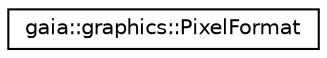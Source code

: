 digraph G
{
  edge [fontname="Helvetica",fontsize="10",labelfontname="Helvetica",labelfontsize="10"];
  node [fontname="Helvetica",fontsize="10",shape=record];
  rankdir=LR;
  Node1 [label="gaia::graphics::PixelFormat",height=0.2,width=0.4,color="black", fillcolor="white", style="filled",URL="$d5/dea/classgaia_1_1graphics_1_1_pixel_format.html",tooltip="Encode the format of display system."];
}
